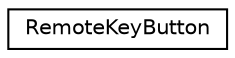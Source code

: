 digraph G
{
  edge [fontname="Helvetica",fontsize="10",labelfontname="Helvetica",labelfontsize="10"];
  node [fontname="Helvetica",fontsize="10",shape=record];
  rankdir="LR";
  Node1 [label="RemoteKeyButton",height=0.2,width=0.4,color="black", fillcolor="white", style="filled",URL="$classcom_1_1axcoto_1_1shinjuku_1_1sushi_1_1_remote_key_button.html"];
}
